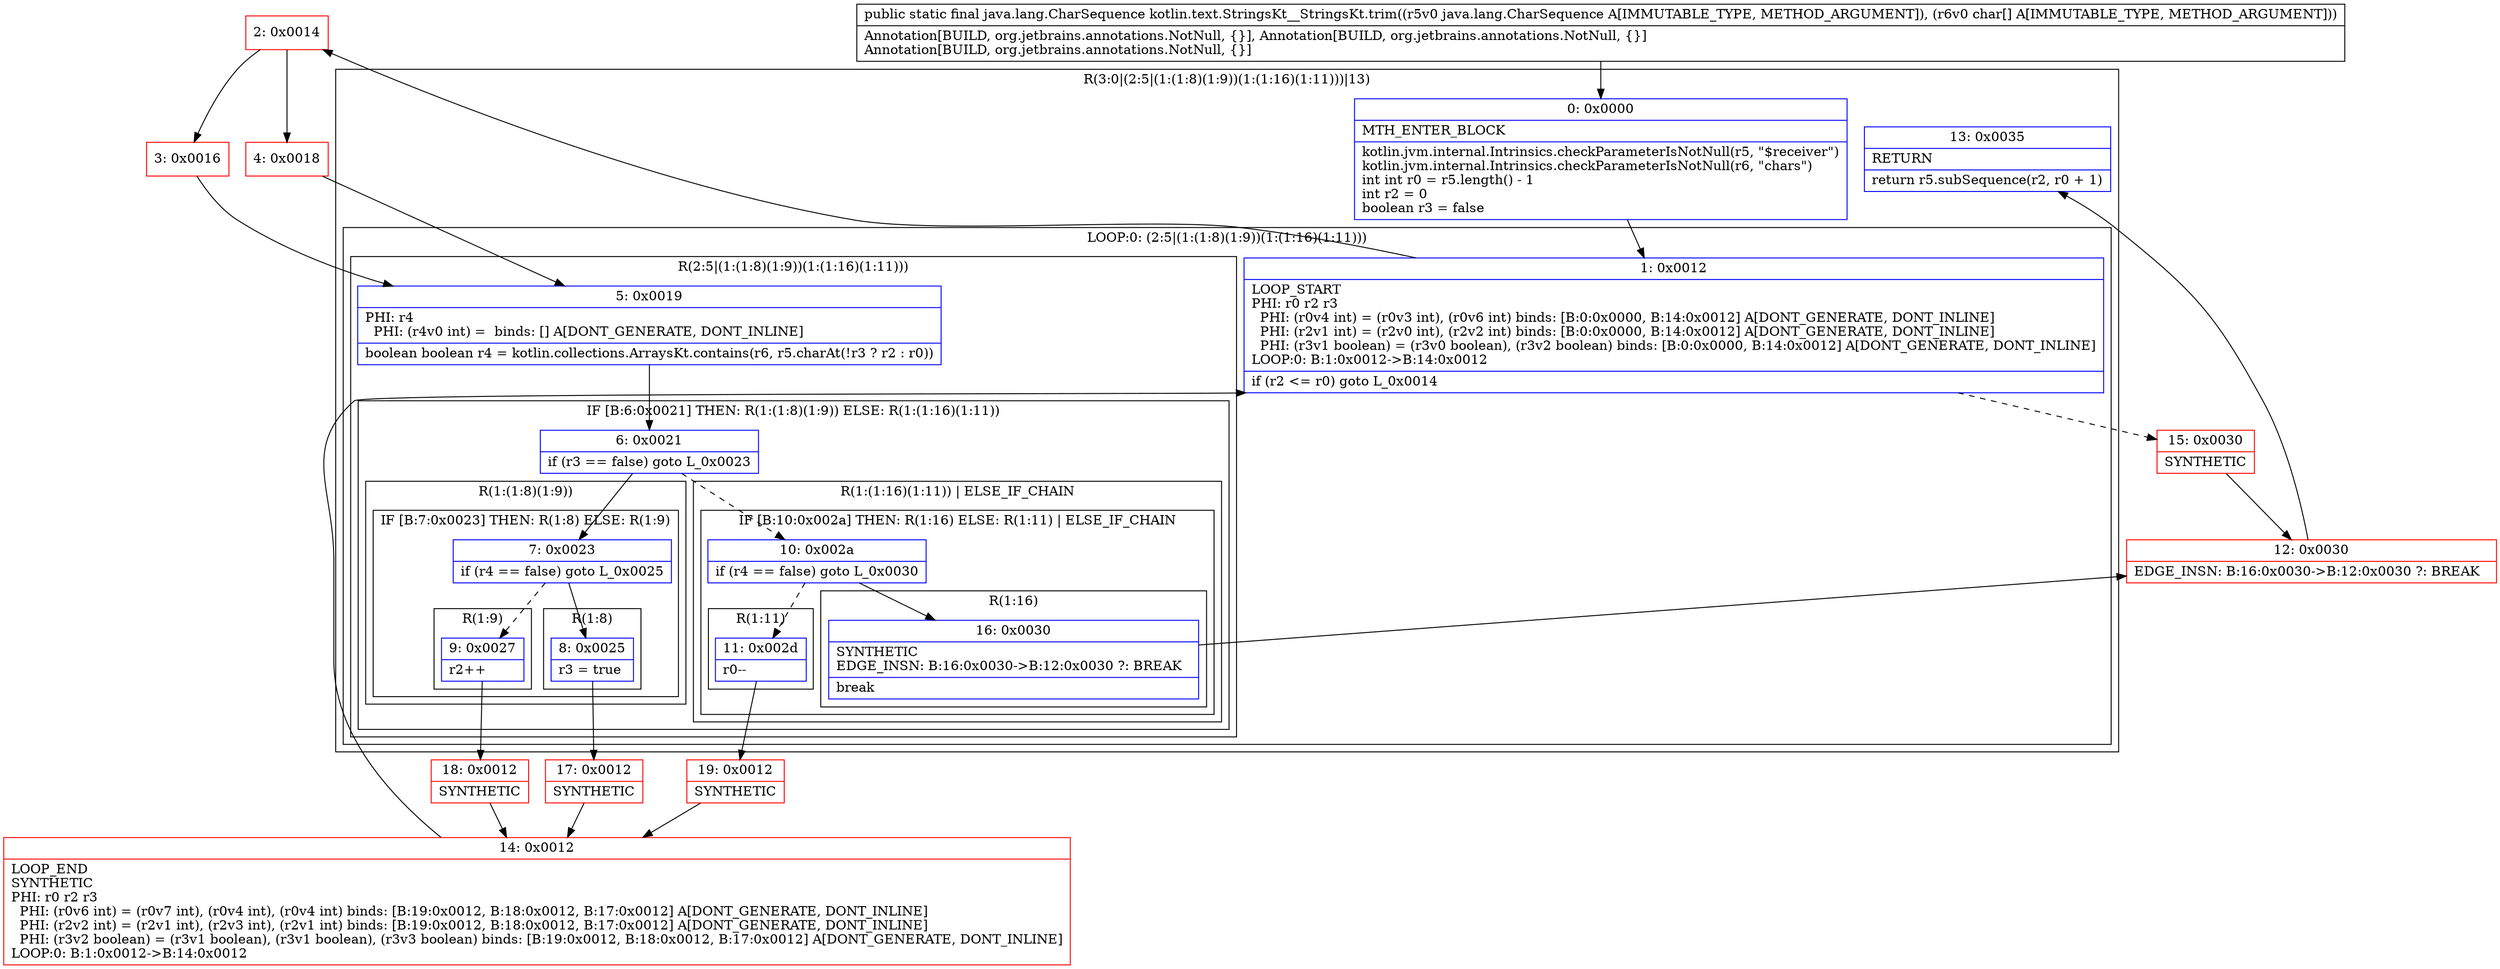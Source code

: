 digraph "CFG forkotlin.text.StringsKt__StringsKt.trim(Ljava\/lang\/CharSequence;[C)Ljava\/lang\/CharSequence;" {
subgraph cluster_Region_1108890749 {
label = "R(3:0|(2:5|(1:(1:8)(1:9))(1:(1:16)(1:11)))|13)";
node [shape=record,color=blue];
Node_0 [shape=record,label="{0\:\ 0x0000|MTH_ENTER_BLOCK\l|kotlin.jvm.internal.Intrinsics.checkParameterIsNotNull(r5, \"$receiver\")\lkotlin.jvm.internal.Intrinsics.checkParameterIsNotNull(r6, \"chars\")\lint int r0 = r5.length() \- 1\lint r2 = 0\lboolean r3 = false\l}"];
subgraph cluster_LoopRegion_1314963376 {
label = "LOOP:0: (2:5|(1:(1:8)(1:9))(1:(1:16)(1:11)))";
node [shape=record,color=blue];
Node_1 [shape=record,label="{1\:\ 0x0012|LOOP_START\lPHI: r0 r2 r3 \l  PHI: (r0v4 int) = (r0v3 int), (r0v6 int) binds: [B:0:0x0000, B:14:0x0012] A[DONT_GENERATE, DONT_INLINE]\l  PHI: (r2v1 int) = (r2v0 int), (r2v2 int) binds: [B:0:0x0000, B:14:0x0012] A[DONT_GENERATE, DONT_INLINE]\l  PHI: (r3v1 boolean) = (r3v0 boolean), (r3v2 boolean) binds: [B:0:0x0000, B:14:0x0012] A[DONT_GENERATE, DONT_INLINE]\lLOOP:0: B:1:0x0012\-\>B:14:0x0012\l|if (r2 \<= r0) goto L_0x0014\l}"];
subgraph cluster_Region_63508884 {
label = "R(2:5|(1:(1:8)(1:9))(1:(1:16)(1:11)))";
node [shape=record,color=blue];
Node_5 [shape=record,label="{5\:\ 0x0019|PHI: r4 \l  PHI: (r4v0 int) =  binds: [] A[DONT_GENERATE, DONT_INLINE]\l|boolean boolean r4 = kotlin.collections.ArraysKt.contains(r6, r5.charAt(!r3 ? r2 : r0))\l}"];
subgraph cluster_IfRegion_152462385 {
label = "IF [B:6:0x0021] THEN: R(1:(1:8)(1:9)) ELSE: R(1:(1:16)(1:11))";
node [shape=record,color=blue];
Node_6 [shape=record,label="{6\:\ 0x0021|if (r3 == false) goto L_0x0023\l}"];
subgraph cluster_Region_1360497714 {
label = "R(1:(1:8)(1:9))";
node [shape=record,color=blue];
subgraph cluster_IfRegion_1117294902 {
label = "IF [B:7:0x0023] THEN: R(1:8) ELSE: R(1:9)";
node [shape=record,color=blue];
Node_7 [shape=record,label="{7\:\ 0x0023|if (r4 == false) goto L_0x0025\l}"];
subgraph cluster_Region_1111547638 {
label = "R(1:8)";
node [shape=record,color=blue];
Node_8 [shape=record,label="{8\:\ 0x0025|r3 = true\l}"];
}
subgraph cluster_Region_57804332 {
label = "R(1:9)";
node [shape=record,color=blue];
Node_9 [shape=record,label="{9\:\ 0x0027|r2++\l}"];
}
}
}
subgraph cluster_Region_1627618890 {
label = "R(1:(1:16)(1:11)) | ELSE_IF_CHAIN\l";
node [shape=record,color=blue];
subgraph cluster_IfRegion_1372105775 {
label = "IF [B:10:0x002a] THEN: R(1:16) ELSE: R(1:11) | ELSE_IF_CHAIN\l";
node [shape=record,color=blue];
Node_10 [shape=record,label="{10\:\ 0x002a|if (r4 == false) goto L_0x0030\l}"];
subgraph cluster_Region_38231988 {
label = "R(1:16)";
node [shape=record,color=blue];
Node_16 [shape=record,label="{16\:\ 0x0030|SYNTHETIC\lEDGE_INSN: B:16:0x0030\-\>B:12:0x0030 ?: BREAK  \l|break\l}"];
}
subgraph cluster_Region_527155983 {
label = "R(1:11)";
node [shape=record,color=blue];
Node_11 [shape=record,label="{11\:\ 0x002d|r0\-\-\l}"];
}
}
}
}
}
}
Node_13 [shape=record,label="{13\:\ 0x0035|RETURN\l|return r5.subSequence(r2, r0 + 1)\l}"];
}
Node_2 [shape=record,color=red,label="{2\:\ 0x0014}"];
Node_3 [shape=record,color=red,label="{3\:\ 0x0016}"];
Node_4 [shape=record,color=red,label="{4\:\ 0x0018}"];
Node_12 [shape=record,color=red,label="{12\:\ 0x0030|EDGE_INSN: B:16:0x0030\-\>B:12:0x0030 ?: BREAK  \l}"];
Node_14 [shape=record,color=red,label="{14\:\ 0x0012|LOOP_END\lSYNTHETIC\lPHI: r0 r2 r3 \l  PHI: (r0v6 int) = (r0v7 int), (r0v4 int), (r0v4 int) binds: [B:19:0x0012, B:18:0x0012, B:17:0x0012] A[DONT_GENERATE, DONT_INLINE]\l  PHI: (r2v2 int) = (r2v1 int), (r2v3 int), (r2v1 int) binds: [B:19:0x0012, B:18:0x0012, B:17:0x0012] A[DONT_GENERATE, DONT_INLINE]\l  PHI: (r3v2 boolean) = (r3v1 boolean), (r3v1 boolean), (r3v3 boolean) binds: [B:19:0x0012, B:18:0x0012, B:17:0x0012] A[DONT_GENERATE, DONT_INLINE]\lLOOP:0: B:1:0x0012\-\>B:14:0x0012\l}"];
Node_15 [shape=record,color=red,label="{15\:\ 0x0030|SYNTHETIC\l}"];
Node_17 [shape=record,color=red,label="{17\:\ 0x0012|SYNTHETIC\l}"];
Node_18 [shape=record,color=red,label="{18\:\ 0x0012|SYNTHETIC\l}"];
Node_19 [shape=record,color=red,label="{19\:\ 0x0012|SYNTHETIC\l}"];
MethodNode[shape=record,label="{public static final java.lang.CharSequence kotlin.text.StringsKt__StringsKt.trim((r5v0 java.lang.CharSequence A[IMMUTABLE_TYPE, METHOD_ARGUMENT]), (r6v0 char[] A[IMMUTABLE_TYPE, METHOD_ARGUMENT]))  | Annotation[BUILD, org.jetbrains.annotations.NotNull, \{\}], Annotation[BUILD, org.jetbrains.annotations.NotNull, \{\}]\lAnnotation[BUILD, org.jetbrains.annotations.NotNull, \{\}]\l}"];
MethodNode -> Node_0;
Node_0 -> Node_1;
Node_1 -> Node_2;
Node_1 -> Node_15[style=dashed];
Node_5 -> Node_6;
Node_6 -> Node_7;
Node_6 -> Node_10[style=dashed];
Node_7 -> Node_8;
Node_7 -> Node_9[style=dashed];
Node_8 -> Node_17;
Node_9 -> Node_18;
Node_10 -> Node_11[style=dashed];
Node_10 -> Node_16;
Node_16 -> Node_12;
Node_11 -> Node_19;
Node_2 -> Node_3;
Node_2 -> Node_4;
Node_3 -> Node_5;
Node_4 -> Node_5;
Node_12 -> Node_13;
Node_14 -> Node_1;
Node_15 -> Node_12;
Node_17 -> Node_14;
Node_18 -> Node_14;
Node_19 -> Node_14;
}


